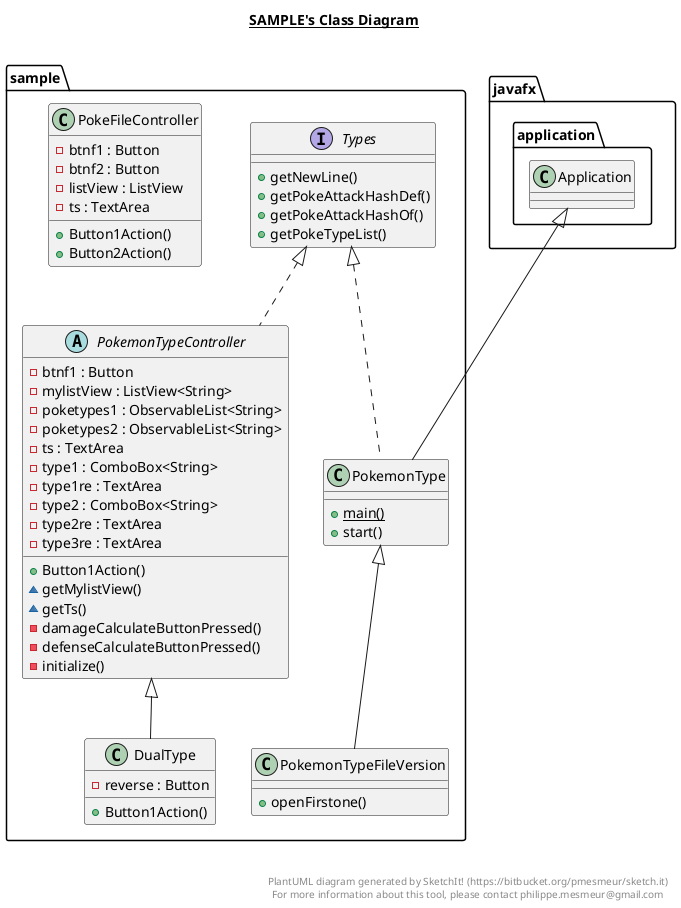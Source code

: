 @startuml

title __SAMPLE's Class Diagram__\n

  namespace sample {
    class sample.DualType {
        - reverse : Button
        + Button1Action()
    }
  }
  

  namespace sample {
    class sample.PokeFileController {
        - btnf1 : Button
        - btnf2 : Button
        - listView : ListView
        - ts : TextArea
        + Button1Action()
        + Button2Action()
    }
  }
  

  namespace sample {
    class sample.PokemonType {
        {static} + main()
        + start()
    }
  }
  

  namespace sample {
    abstract class sample.PokemonTypeController {
        - btnf1 : Button
        - mylistView : ListView<String>
        - poketypes1 : ObservableList<String>
        - poketypes2 : ObservableList<String>
        - ts : TextArea
        - type1 : ComboBox<String>
        - type1re : TextArea
        - type2 : ComboBox<String>
        - type2re : TextArea
        - type3re : TextArea
        + Button1Action()
        ~ getMylistView()
        ~ getTs()
        - damageCalculateButtonPressed()
        - defenseCalculateButtonPressed()
        - initialize()
    }
  }
  

  namespace sample {
    class sample.PokemonTypeFileVersion {
        + openFirstone()
    }
  }
  

  namespace sample {
    interface sample.Types {
        + getNewLine()
        + getPokeAttackHashDef()
        + getPokeAttackHashOf()
        + getPokeTypeList()
    }
  }
  

  sample.DualType -up-|> sample.PokemonTypeController
  sample.PokemonType .up.|> sample.Types
  sample.PokemonType -up-|> javafx.application.Application
  sample.PokemonTypeController .up.|> sample.Types
  sample.PokemonTypeFileVersion -up-|> sample.PokemonType


right footer


PlantUML diagram generated by SketchIt! (https://bitbucket.org/pmesmeur/sketch.it)
For more information about this tool, please contact philippe.mesmeur@gmail.com
endfooter

@enduml
